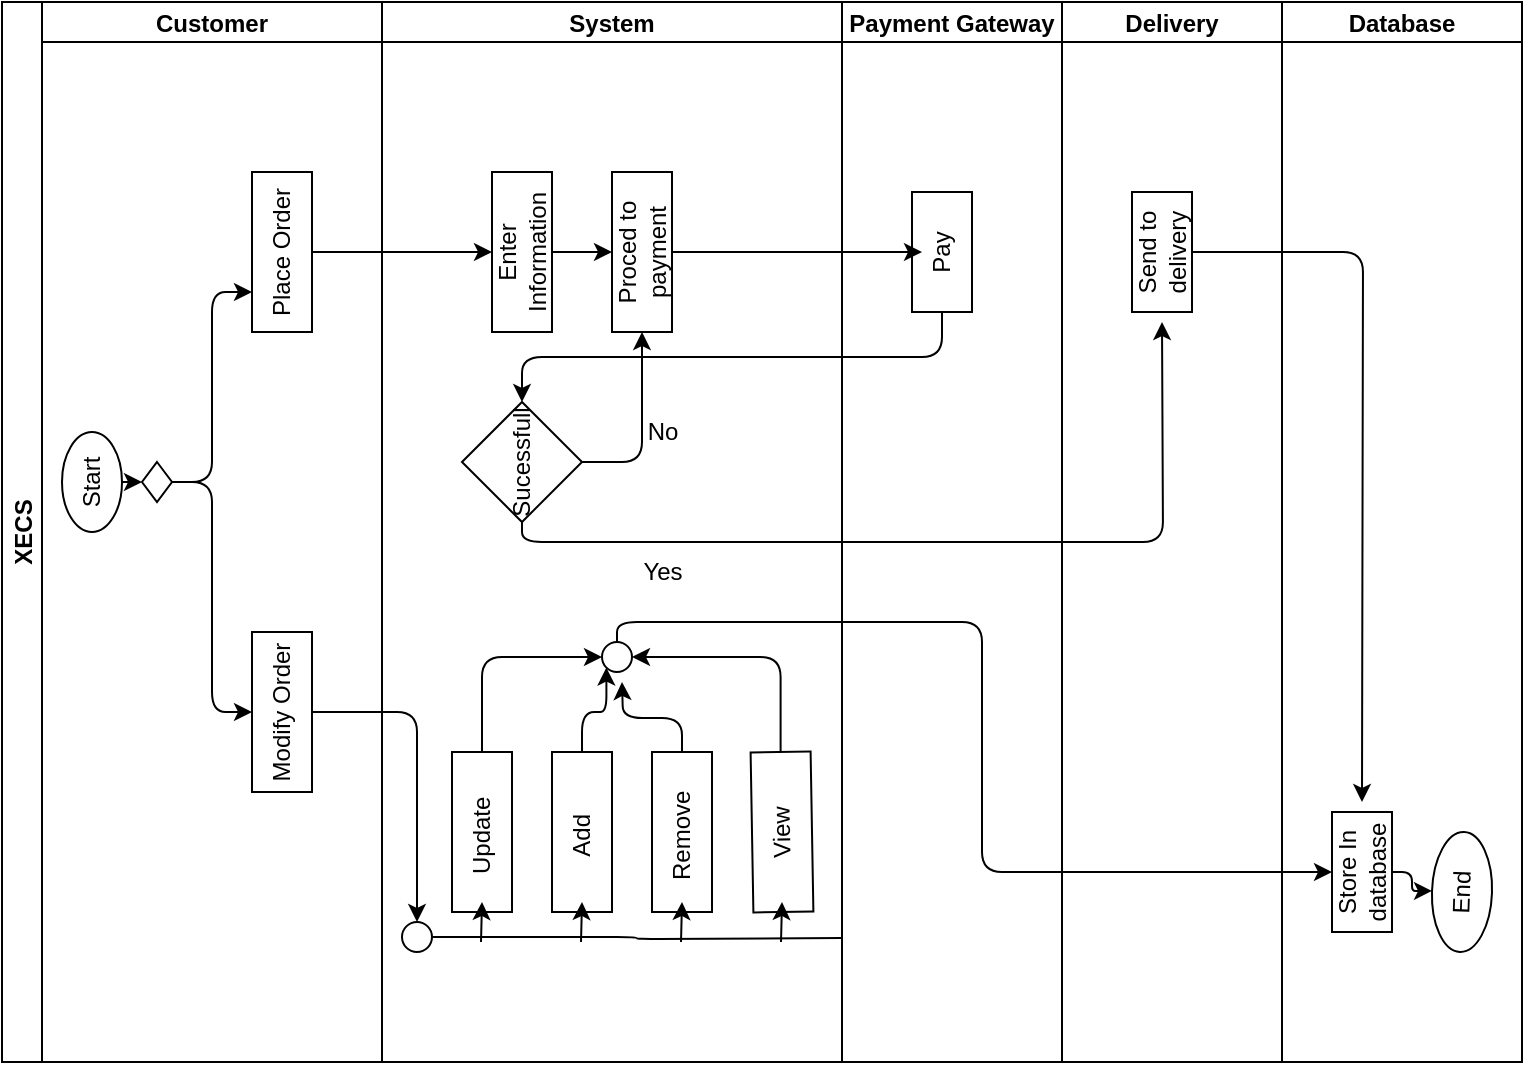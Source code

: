<mxfile>
    <diagram id="PfJCcj-knKqpXx2ij-Yr" name="Page-1">
        <mxGraphModel dx="868" dy="470" grid="1" gridSize="10" guides="1" tooltips="1" connect="1" arrows="1" fold="1" page="1" pageScale="1" pageWidth="850" pageHeight="1100" math="0" shadow="0">
            <root>
                <mxCell id="0"/>
                <mxCell id="1" parent="0"/>
                <mxCell id="2" value="XECS" style="swimlane;childLayout=stackLayout;resizeParent=1;resizeParentMax=0;startSize=20;horizontal=0;horizontalStack=1;" parent="1" vertex="1">
                    <mxGeometry x="3" y="99" width="760" height="530" as="geometry"/>
                </mxCell>
                <mxCell id="3" value="Customer" style="swimlane;startSize=20;" parent="2" vertex="1">
                    <mxGeometry x="20" width="170" height="530" as="geometry"/>
                </mxCell>
                <mxCell id="12" style="edgeStyle=none;html=1;exitX=0.5;exitY=1;exitDx=0;exitDy=0;entryX=0;entryY=0.5;entryDx=0;entryDy=0;" parent="3" source="6" target="10" edge="1">
                    <mxGeometry relative="1" as="geometry"/>
                </mxCell>
                <mxCell id="6" value="Start" style="ellipse;whiteSpace=wrap;html=1;rotation=-90;" parent="3" vertex="1">
                    <mxGeometry y="225" width="50" height="30" as="geometry"/>
                </mxCell>
                <mxCell id="18" style="edgeStyle=orthogonalEdgeStyle;html=1;exitX=1;exitY=0.5;exitDx=0;exitDy=0;entryX=0.25;entryY=0;entryDx=0;entryDy=0;" parent="3" source="10" target="16" edge="1">
                    <mxGeometry relative="1" as="geometry"/>
                </mxCell>
                <mxCell id="19" style="edgeStyle=orthogonalEdgeStyle;html=1;exitX=1;exitY=0.5;exitDx=0;exitDy=0;entryX=0.5;entryY=0;entryDx=0;entryDy=0;" parent="3" source="10" target="15" edge="1">
                    <mxGeometry relative="1" as="geometry"/>
                </mxCell>
                <mxCell id="10" value="" style="rhombus;whiteSpace=wrap;html=1;" parent="3" vertex="1">
                    <mxGeometry x="50" y="230" width="15" height="20" as="geometry"/>
                </mxCell>
                <mxCell id="15" value="Modify Order" style="rounded=0;whiteSpace=wrap;html=1;rotation=-90;" parent="3" vertex="1">
                    <mxGeometry x="80" y="340" width="80" height="30" as="geometry"/>
                </mxCell>
                <mxCell id="16" value="Place Order" style="rounded=0;whiteSpace=wrap;html=1;rotation=-90;" parent="3" vertex="1">
                    <mxGeometry x="80" y="110" width="80" height="30" as="geometry"/>
                </mxCell>
                <mxCell id="27" style="edgeStyle=orthogonalEdgeStyle;html=1;exitX=0.5;exitY=1;exitDx=0;exitDy=0;entryX=0.5;entryY=0;entryDx=0;entryDy=0;" parent="2" source="15" target="26" edge="1">
                    <mxGeometry relative="1" as="geometry"/>
                </mxCell>
                <mxCell id="4" value="System" style="swimlane;startSize=20;" parent="2" vertex="1">
                    <mxGeometry x="190" width="230" height="530" as="geometry"/>
                </mxCell>
                <mxCell id="115" style="edgeStyle=orthogonalEdgeStyle;html=1;exitX=1;exitY=0.5;exitDx=0;exitDy=0;entryX=0;entryY=0.5;entryDx=0;entryDy=0;endArrow=classic;endFill=1;" edge="1" parent="4" source="24" target="112">
                    <mxGeometry relative="1" as="geometry"/>
                </mxCell>
                <mxCell id="24" value="Update&amp;nbsp;" style="rounded=0;whiteSpace=wrap;html=1;rotation=-90;" parent="4" vertex="1">
                    <mxGeometry x="10" y="400" width="80" height="30" as="geometry"/>
                </mxCell>
                <mxCell id="116" style="edgeStyle=orthogonalEdgeStyle;html=1;exitX=1;exitY=0.5;exitDx=0;exitDy=0;entryX=0;entryY=1;entryDx=0;entryDy=0;endArrow=classic;endFill=1;" edge="1" parent="4" source="22" target="112">
                    <mxGeometry relative="1" as="geometry"/>
                </mxCell>
                <mxCell id="22" value="Add&amp;nbsp;" style="rounded=0;whiteSpace=wrap;html=1;rotation=-90;" parent="4" vertex="1">
                    <mxGeometry x="60" y="400" width="80" height="30" as="geometry"/>
                </mxCell>
                <mxCell id="23" value="Remove&amp;nbsp;" style="rounded=0;whiteSpace=wrap;html=1;rotation=-90;" parent="4" vertex="1">
                    <mxGeometry x="110" y="400" width="80" height="30" as="geometry"/>
                </mxCell>
                <mxCell id="118" style="edgeStyle=orthogonalEdgeStyle;html=1;exitX=1;exitY=0.5;exitDx=0;exitDy=0;entryX=1;entryY=0.5;entryDx=0;entryDy=0;endArrow=classic;endFill=1;" edge="1" parent="4" source="25" target="112">
                    <mxGeometry relative="1" as="geometry"/>
                </mxCell>
                <mxCell id="25" value="View" style="rounded=0;whiteSpace=wrap;html=1;rotation=-91;" parent="4" vertex="1">
                    <mxGeometry x="160" y="400" width="80" height="30" as="geometry"/>
                </mxCell>
                <mxCell id="26" value="" style="ellipse;whiteSpace=wrap;html=1;aspect=fixed;" parent="4" vertex="1">
                    <mxGeometry x="10" y="460" width="15" height="15" as="geometry"/>
                </mxCell>
                <mxCell id="42" value="" style="endArrow=classic;html=1;" parent="4" edge="1">
                    <mxGeometry width="50" height="50" relative="1" as="geometry">
                        <mxPoint x="49.5" y="470" as="sourcePoint"/>
                        <mxPoint x="50" y="450" as="targetPoint"/>
                    </mxGeometry>
                </mxCell>
                <mxCell id="44" value="" style="endArrow=classic;html=1;" parent="4" edge="1">
                    <mxGeometry width="50" height="50" relative="1" as="geometry">
                        <mxPoint x="99.5" y="470" as="sourcePoint"/>
                        <mxPoint x="100" y="450" as="targetPoint"/>
                    </mxGeometry>
                </mxCell>
                <mxCell id="45" value="" style="endArrow=classic;html=1;" parent="4" edge="1">
                    <mxGeometry width="50" height="50" relative="1" as="geometry">
                        <mxPoint x="149.5" y="470" as="sourcePoint"/>
                        <mxPoint x="150" y="450" as="targetPoint"/>
                    </mxGeometry>
                </mxCell>
                <mxCell id="46" value="" style="endArrow=classic;html=1;" parent="4" edge="1">
                    <mxGeometry width="50" height="50" relative="1" as="geometry">
                        <mxPoint x="199.5" y="470" as="sourcePoint"/>
                        <mxPoint x="200" y="450" as="targetPoint"/>
                    </mxGeometry>
                </mxCell>
                <mxCell id="52" style="edgeStyle=none;html=1;exitX=0.5;exitY=1;exitDx=0;exitDy=0;entryX=0.5;entryY=0;entryDx=0;entryDy=0;endArrow=classic;endFill=1;" edge="1" parent="4" source="21" target="49">
                    <mxGeometry relative="1" as="geometry"/>
                </mxCell>
                <mxCell id="21" value="Enter Information" style="rounded=0;whiteSpace=wrap;html=1;rotation=-90;" parent="4" vertex="1">
                    <mxGeometry x="30" y="110" width="80" height="30" as="geometry"/>
                </mxCell>
                <mxCell id="49" value="Proced to payment" style="rounded=0;whiteSpace=wrap;html=1;rotation=-90;" vertex="1" parent="4">
                    <mxGeometry x="90" y="110" width="80" height="30" as="geometry"/>
                </mxCell>
                <mxCell id="73" style="edgeStyle=orthogonalEdgeStyle;html=1;exitX=0.5;exitY=1;exitDx=0;exitDy=0;entryX=0;entryY=0.5;entryDx=0;entryDy=0;endArrow=classic;endFill=1;" edge="1" parent="4" source="70" target="49">
                    <mxGeometry relative="1" as="geometry"/>
                </mxCell>
                <mxCell id="70" value="Sucessfull" style="rhombus;whiteSpace=wrap;html=1;rotation=-90;" vertex="1" parent="4">
                    <mxGeometry x="40" y="200" width="60" height="60" as="geometry"/>
                </mxCell>
                <mxCell id="74" value="No" style="text;html=1;align=center;verticalAlign=middle;resizable=0;points=[];autosize=1;strokeColor=none;fillColor=none;" vertex="1" parent="4">
                    <mxGeometry x="120" y="200" width="40" height="30" as="geometry"/>
                </mxCell>
                <mxCell id="111" value="Yes" style="text;html=1;align=center;verticalAlign=middle;resizable=0;points=[];autosize=1;strokeColor=none;fillColor=none;" vertex="1" parent="4">
                    <mxGeometry x="120" y="270" width="40" height="30" as="geometry"/>
                </mxCell>
                <mxCell id="112" value="" style="ellipse;whiteSpace=wrap;html=1;aspect=fixed;" vertex="1" parent="4">
                    <mxGeometry x="110" y="320" width="15" height="15" as="geometry"/>
                </mxCell>
                <mxCell id="54" value="Payment Gateway" style="swimlane;startSize=20;" vertex="1" parent="2">
                    <mxGeometry x="420" width="110" height="530" as="geometry"/>
                </mxCell>
                <mxCell id="68" value="Pay" style="rounded=0;whiteSpace=wrap;html=1;rotation=-90;" vertex="1" parent="54">
                    <mxGeometry x="20" y="110" width="60" height="30" as="geometry"/>
                </mxCell>
                <mxCell id="108" value="Delivery" style="swimlane;startSize=20;" vertex="1" parent="2">
                    <mxGeometry x="530" width="110" height="530" as="geometry"/>
                </mxCell>
                <mxCell id="109" value="Send to delivery" style="rounded=0;whiteSpace=wrap;html=1;rotation=-90;" vertex="1" parent="108">
                    <mxGeometry x="20" y="110" width="60" height="30" as="geometry"/>
                </mxCell>
                <mxCell id="51" style="edgeStyle=none;html=1;exitX=0.5;exitY=1;exitDx=0;exitDy=0;entryX=0.5;entryY=0;entryDx=0;entryDy=0;endArrow=classic;endFill=1;" edge="1" parent="2" source="16" target="21">
                    <mxGeometry relative="1" as="geometry"/>
                </mxCell>
                <mxCell id="72" style="edgeStyle=orthogonalEdgeStyle;html=1;exitX=0;exitY=0.5;exitDx=0;exitDy=0;entryX=1;entryY=0.5;entryDx=0;entryDy=0;endArrow=classic;endFill=1;" edge="1" parent="2" source="68" target="70">
                    <mxGeometry relative="1" as="geometry"/>
                </mxCell>
                <mxCell id="119" style="edgeStyle=orthogonalEdgeStyle;html=1;exitX=0.5;exitY=0;exitDx=0;exitDy=0;endArrow=classic;endFill=1;entryX=0.5;entryY=0;entryDx=0;entryDy=0;" edge="1" parent="2" source="112" target="121">
                    <mxGeometry relative="1" as="geometry">
                        <mxPoint x="580" y="320" as="targetPoint"/>
                    </mxGeometry>
                </mxCell>
                <mxCell id="120" value="Database" style="swimlane;startSize=20;" vertex="1" parent="2">
                    <mxGeometry x="640" width="120" height="530" as="geometry"/>
                </mxCell>
                <mxCell id="124" style="edgeStyle=orthogonalEdgeStyle;html=1;exitX=0.5;exitY=1;exitDx=0;exitDy=0;entryX=0.5;entryY=0;entryDx=0;entryDy=0;endArrow=classic;endFill=1;" edge="1" parent="120" source="121" target="123">
                    <mxGeometry relative="1" as="geometry"/>
                </mxCell>
                <mxCell id="121" value="Store In database" style="rounded=0;whiteSpace=wrap;html=1;rotation=-90;" vertex="1" parent="120">
                    <mxGeometry x="10" y="420" width="60" height="30" as="geometry"/>
                </mxCell>
                <mxCell id="123" value="End" style="ellipse;whiteSpace=wrap;html=1;rotation=-88;" vertex="1" parent="120">
                    <mxGeometry x="60" y="430" width="60" height="30" as="geometry"/>
                </mxCell>
                <mxCell id="28" style="edgeStyle=orthogonalEdgeStyle;html=1;exitX=1;exitY=0.5;exitDx=0;exitDy=0;endArrow=none;endFill=0;" parent="1" source="26" edge="1">
                    <mxGeometry relative="1" as="geometry">
                        <mxPoint x="423" y="567" as="targetPoint"/>
                    </mxGeometry>
                </mxCell>
                <mxCell id="67" style="edgeStyle=none;html=1;exitX=0.5;exitY=1;exitDx=0;exitDy=0;endArrow=classic;endFill=1;" edge="1" parent="1" source="49">
                    <mxGeometry relative="1" as="geometry">
                        <mxPoint x="463" y="224" as="targetPoint"/>
                    </mxGeometry>
                </mxCell>
                <mxCell id="110" style="edgeStyle=orthogonalEdgeStyle;html=1;exitX=0;exitY=0.5;exitDx=0;exitDy=0;endArrow=classic;endFill=1;" edge="1" parent="1" source="70">
                    <mxGeometry relative="1" as="geometry">
                        <mxPoint x="583" y="259" as="targetPoint"/>
                    </mxGeometry>
                </mxCell>
                <mxCell id="117" style="edgeStyle=orthogonalEdgeStyle;html=1;exitX=1;exitY=0.5;exitDx=0;exitDy=0;endArrow=classic;endFill=1;" edge="1" parent="1" source="23">
                    <mxGeometry relative="1" as="geometry">
                        <mxPoint x="313" y="439" as="targetPoint"/>
                    </mxGeometry>
                </mxCell>
                <mxCell id="122" style="edgeStyle=orthogonalEdgeStyle;html=1;exitX=0.5;exitY=1;exitDx=0;exitDy=0;endArrow=classic;endFill=1;" edge="1" parent="1" source="109">
                    <mxGeometry relative="1" as="geometry">
                        <mxPoint x="683" y="499" as="targetPoint"/>
                    </mxGeometry>
                </mxCell>
            </root>
        </mxGraphModel>
    </diagram>
</mxfile>